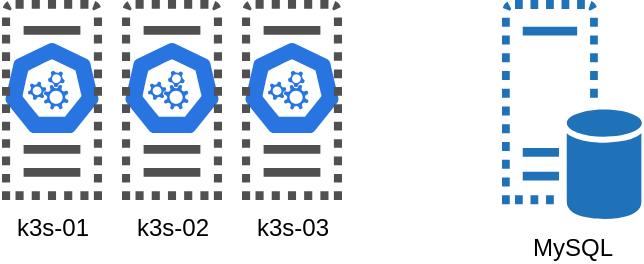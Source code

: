 <mxfile version="20.8.23" type="github">
  <diagram id="f106602c-feb2-e66a-4537-3a34d633f6aa" name="Page-1">
    <mxGraphModel dx="714" dy="503" grid="1" gridSize="10" guides="1" tooltips="1" connect="1" arrows="1" fold="1" page="1" pageScale="1" pageWidth="1169" pageHeight="827" background="none" math="0" shadow="0">
      <root>
        <mxCell id="0" />
        <mxCell id="1" parent="0" />
        <mxCell id="9vJiYLKIISm6_TSQ1ZCC-1001" value="" style="sketch=0;html=1;dashed=0;whitespace=wrap;fillColor=#2875E2;strokeColor=#ffffff;points=[[0.005,0.63,0],[0.1,0.2,0],[0.9,0.2,0],[0.5,0,0],[0.995,0.63,0],[0.72,0.99,0],[0.5,1,0],[0.28,0.99,0]];verticalLabelPosition=bottom;align=center;verticalAlign=top;shape=mxgraph.kubernetes.icon;prIcon=master" vertex="1" parent="1">
          <mxGeometry x="120" y="180" width="50" height="48" as="geometry" />
        </mxCell>
        <mxCell id="9vJiYLKIISm6_TSQ1ZCC-1002" value="k3s-01&lt;br&gt;" style="sketch=0;pointerEvents=1;shadow=0;dashed=0;html=1;strokeColor=none;fillColor=#505050;labelPosition=center;verticalLabelPosition=bottom;verticalAlign=top;outlineConnect=0;align=center;shape=mxgraph.office.servers.virtual_server;" vertex="1" parent="1">
          <mxGeometry x="120" y="160" width="50" height="100" as="geometry" />
        </mxCell>
        <mxCell id="9vJiYLKIISm6_TSQ1ZCC-1007" value="" style="group" vertex="1" connectable="0" parent="1">
          <mxGeometry x="240" y="160" width="50" height="100" as="geometry" />
        </mxCell>
        <mxCell id="9vJiYLKIISm6_TSQ1ZCC-1005" value="" style="sketch=0;html=1;dashed=0;whitespace=wrap;fillColor=#2875E2;strokeColor=#ffffff;points=[[0.005,0.63,0],[0.1,0.2,0],[0.9,0.2,0],[0.5,0,0],[0.995,0.63,0],[0.72,0.99,0],[0.5,1,0],[0.28,0.99,0]];verticalLabelPosition=bottom;align=center;verticalAlign=top;shape=mxgraph.kubernetes.icon;prIcon=master" vertex="1" parent="9vJiYLKIISm6_TSQ1ZCC-1007">
          <mxGeometry y="20" width="50" height="48" as="geometry" />
        </mxCell>
        <mxCell id="9vJiYLKIISm6_TSQ1ZCC-1006" value="k3s-03" style="sketch=0;pointerEvents=1;shadow=0;dashed=0;html=1;strokeColor=none;fillColor=#505050;labelPosition=center;verticalLabelPosition=bottom;verticalAlign=top;outlineConnect=0;align=center;shape=mxgraph.office.servers.virtual_server;" vertex="1" parent="9vJiYLKIISm6_TSQ1ZCC-1007">
          <mxGeometry width="50" height="100" as="geometry" />
        </mxCell>
        <mxCell id="9vJiYLKIISm6_TSQ1ZCC-1009" value="" style="group" vertex="1" connectable="0" parent="1">
          <mxGeometry x="180" y="160" width="50" height="100" as="geometry" />
        </mxCell>
        <mxCell id="9vJiYLKIISm6_TSQ1ZCC-1003" value="" style="sketch=0;html=1;dashed=0;whitespace=wrap;fillColor=#2875E2;strokeColor=#ffffff;points=[[0.005,0.63,0],[0.1,0.2,0],[0.9,0.2,0],[0.5,0,0],[0.995,0.63,0],[0.72,0.99,0],[0.5,1,0],[0.28,0.99,0]];verticalLabelPosition=bottom;align=center;verticalAlign=top;shape=mxgraph.kubernetes.icon;prIcon=master" vertex="1" parent="9vJiYLKIISm6_TSQ1ZCC-1009">
          <mxGeometry y="20" width="50" height="48" as="geometry" />
        </mxCell>
        <mxCell id="9vJiYLKIISm6_TSQ1ZCC-1004" value="k3s-02" style="sketch=0;pointerEvents=1;shadow=0;dashed=0;html=1;strokeColor=none;fillColor=#505050;labelPosition=center;verticalLabelPosition=bottom;verticalAlign=top;outlineConnect=0;align=center;shape=mxgraph.office.servers.virtual_server;" vertex="1" parent="9vJiYLKIISm6_TSQ1ZCC-1009">
          <mxGeometry width="50" height="100" as="geometry" />
        </mxCell>
        <mxCell id="9vJiYLKIISm6_TSQ1ZCC-1010" value="MySQL" style="sketch=0;pointerEvents=1;shadow=0;dashed=0;html=1;strokeColor=none;labelPosition=center;verticalLabelPosition=bottom;verticalAlign=top;outlineConnect=0;align=center;shape=mxgraph.office.servers.virtual_database_server;fillColor=#2072B8;" vertex="1" parent="1">
          <mxGeometry x="370" y="160" width="70" height="110" as="geometry" />
        </mxCell>
      </root>
    </mxGraphModel>
  </diagram>
</mxfile>
